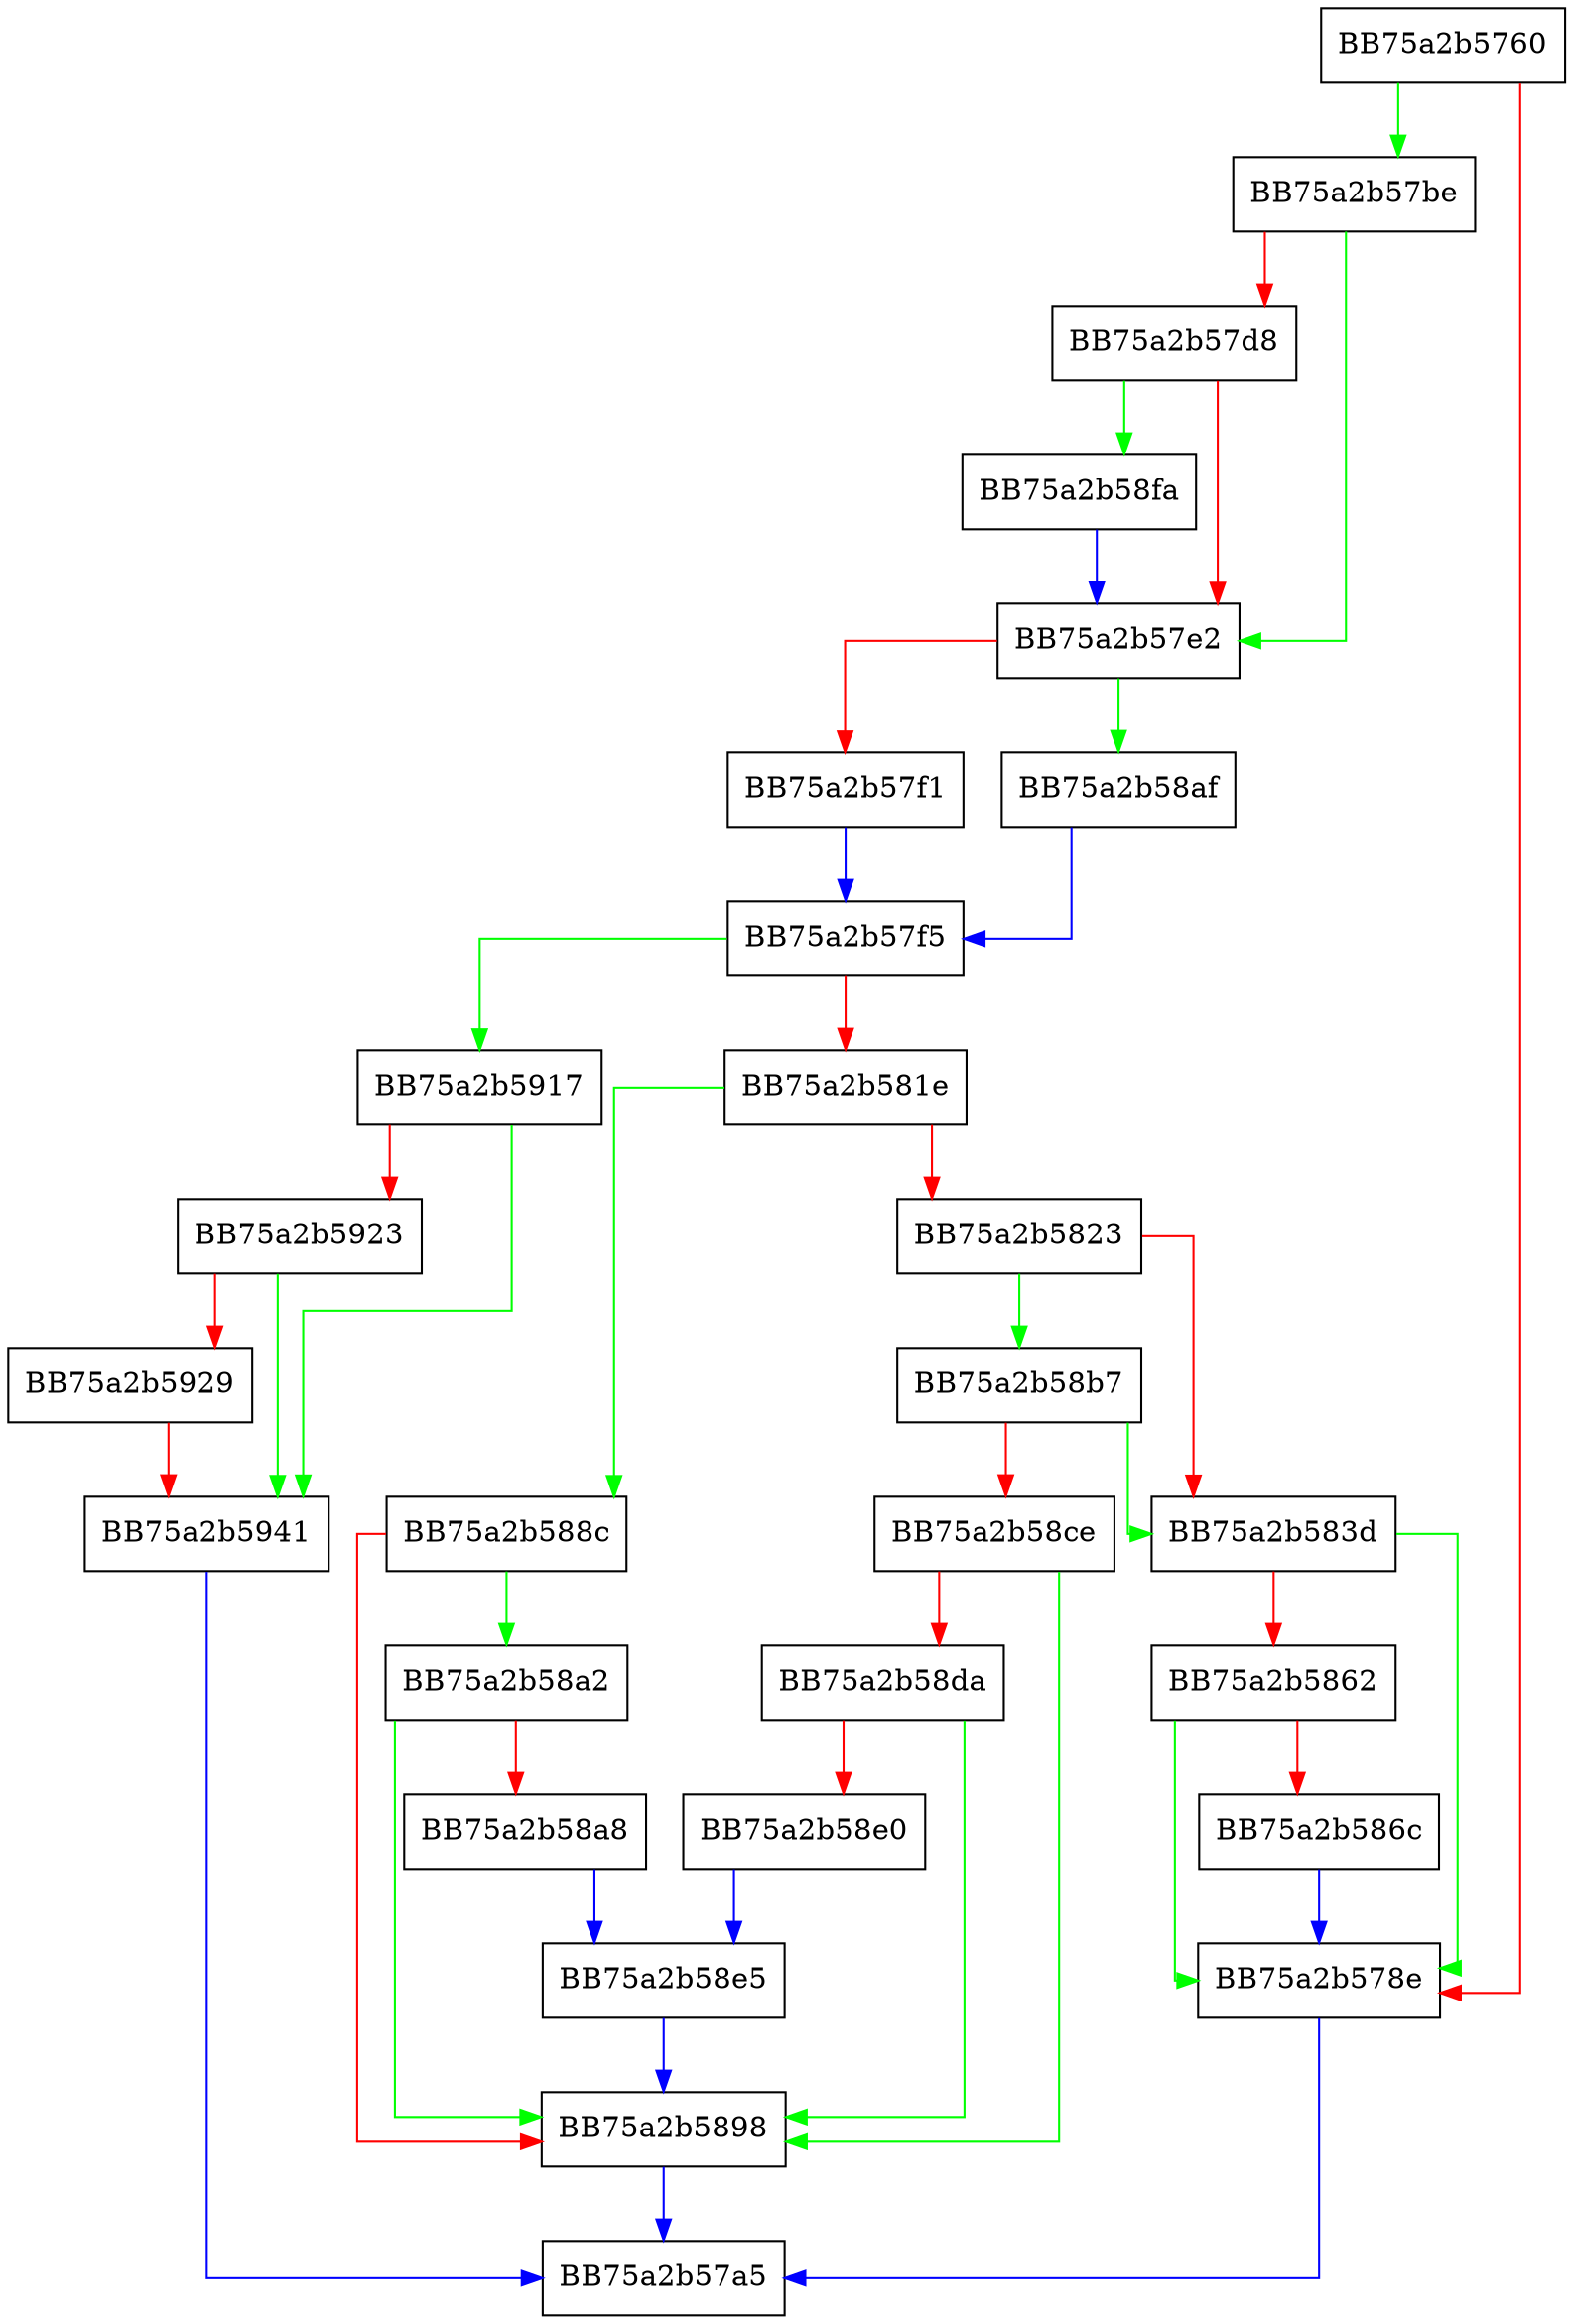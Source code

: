 digraph DadCacheGetChar {
  node [shape="box"];
  graph [splines=ortho];
  BB75a2b5760 -> BB75a2b57be [color="green"];
  BB75a2b5760 -> BB75a2b578e [color="red"];
  BB75a2b578e -> BB75a2b57a5 [color="blue"];
  BB75a2b57be -> BB75a2b57e2 [color="green"];
  BB75a2b57be -> BB75a2b57d8 [color="red"];
  BB75a2b57d8 -> BB75a2b58fa [color="green"];
  BB75a2b57d8 -> BB75a2b57e2 [color="red"];
  BB75a2b57e2 -> BB75a2b58af [color="green"];
  BB75a2b57e2 -> BB75a2b57f1 [color="red"];
  BB75a2b57f1 -> BB75a2b57f5 [color="blue"];
  BB75a2b57f5 -> BB75a2b5917 [color="green"];
  BB75a2b57f5 -> BB75a2b581e [color="red"];
  BB75a2b581e -> BB75a2b588c [color="green"];
  BB75a2b581e -> BB75a2b5823 [color="red"];
  BB75a2b5823 -> BB75a2b58b7 [color="green"];
  BB75a2b5823 -> BB75a2b583d [color="red"];
  BB75a2b583d -> BB75a2b578e [color="green"];
  BB75a2b583d -> BB75a2b5862 [color="red"];
  BB75a2b5862 -> BB75a2b578e [color="green"];
  BB75a2b5862 -> BB75a2b586c [color="red"];
  BB75a2b586c -> BB75a2b578e [color="blue"];
  BB75a2b588c -> BB75a2b58a2 [color="green"];
  BB75a2b588c -> BB75a2b5898 [color="red"];
  BB75a2b5898 -> BB75a2b57a5 [color="blue"];
  BB75a2b58a2 -> BB75a2b5898 [color="green"];
  BB75a2b58a2 -> BB75a2b58a8 [color="red"];
  BB75a2b58a8 -> BB75a2b58e5 [color="blue"];
  BB75a2b58af -> BB75a2b57f5 [color="blue"];
  BB75a2b58b7 -> BB75a2b583d [color="green"];
  BB75a2b58b7 -> BB75a2b58ce [color="red"];
  BB75a2b58ce -> BB75a2b5898 [color="green"];
  BB75a2b58ce -> BB75a2b58da [color="red"];
  BB75a2b58da -> BB75a2b5898 [color="green"];
  BB75a2b58da -> BB75a2b58e0 [color="red"];
  BB75a2b58e0 -> BB75a2b58e5 [color="blue"];
  BB75a2b58e5 -> BB75a2b5898 [color="blue"];
  BB75a2b58fa -> BB75a2b57e2 [color="blue"];
  BB75a2b5917 -> BB75a2b5941 [color="green"];
  BB75a2b5917 -> BB75a2b5923 [color="red"];
  BB75a2b5923 -> BB75a2b5941 [color="green"];
  BB75a2b5923 -> BB75a2b5929 [color="red"];
  BB75a2b5929 -> BB75a2b5941 [color="red"];
  BB75a2b5941 -> BB75a2b57a5 [color="blue"];
}